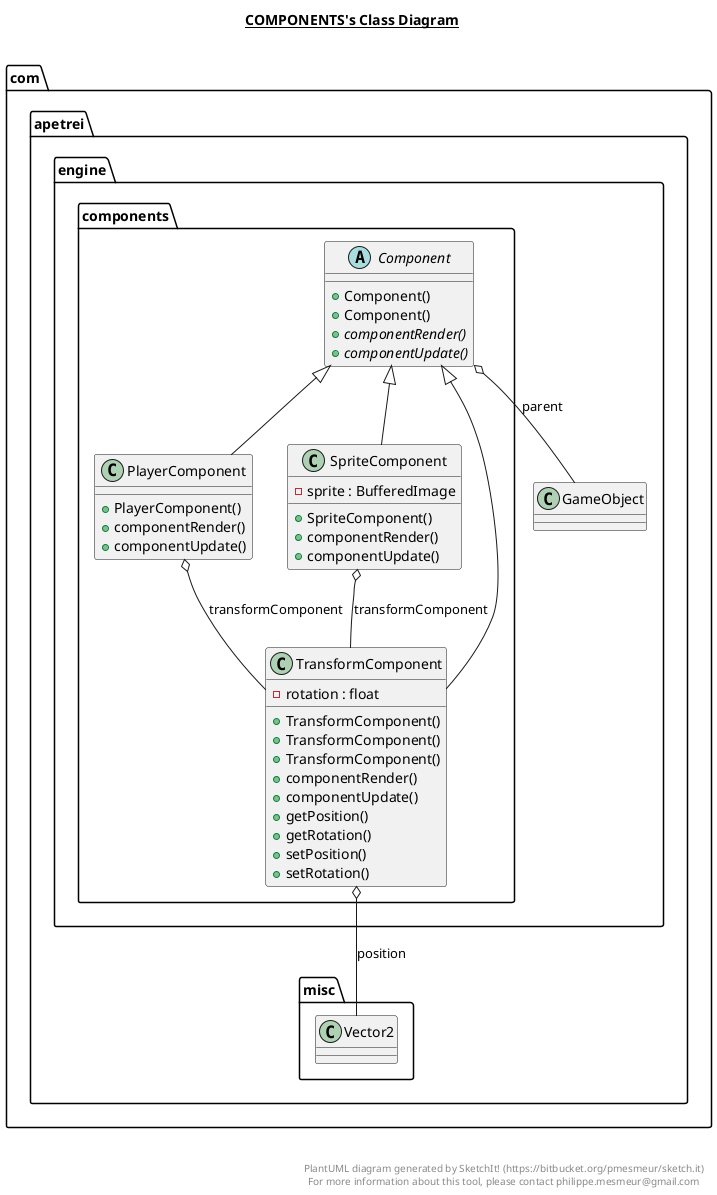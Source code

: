 @startuml

title __COMPONENTS's Class Diagram__\n

  namespace com.apetrei.engine {
    namespace components {
      abstract class com.apetrei.engine.components.Component {
          + Component()
          + Component()
          {abstract} + componentRender()
          {abstract} + componentUpdate()
      }
    }
  }
  

  namespace com.apetrei.engine {
    namespace components {
      class com.apetrei.engine.components.PlayerComponent {
          + PlayerComponent()
          + componentRender()
          + componentUpdate()
      }
    }
  }
  

  namespace com.apetrei.engine {
    namespace components {
      class com.apetrei.engine.components.SpriteComponent {
          - sprite : BufferedImage
          + SpriteComponent()
          + componentRender()
          + componentUpdate()
      }
    }
  }
  

  namespace com.apetrei.engine {
    namespace components {
      class com.apetrei.engine.components.TransformComponent {
          - rotation : float
          + TransformComponent()
          + TransformComponent()
          + TransformComponent()
          + componentRender()
          + componentUpdate()
          + getPosition()
          + getRotation()
          + setPosition()
          + setRotation()
      }
    }
  }
  

  com.apetrei.engine.components.Component o-- com.apetrei.engine.GameObject : parent
  com.apetrei.engine.components.PlayerComponent -up-|> com.apetrei.engine.components.Component
  com.apetrei.engine.components.PlayerComponent o-- com.apetrei.engine.components.TransformComponent : transformComponent
  com.apetrei.engine.components.SpriteComponent -up-|> com.apetrei.engine.components.Component
  com.apetrei.engine.components.SpriteComponent o-- com.apetrei.engine.components.TransformComponent : transformComponent
  com.apetrei.engine.components.TransformComponent -up-|> com.apetrei.engine.components.Component
  com.apetrei.engine.components.TransformComponent o-- com.apetrei.misc.Vector2 : position


right footer


PlantUML diagram generated by SketchIt! (https://bitbucket.org/pmesmeur/sketch.it)
For more information about this tool, please contact philippe.mesmeur@gmail.com
endfooter

@enduml
